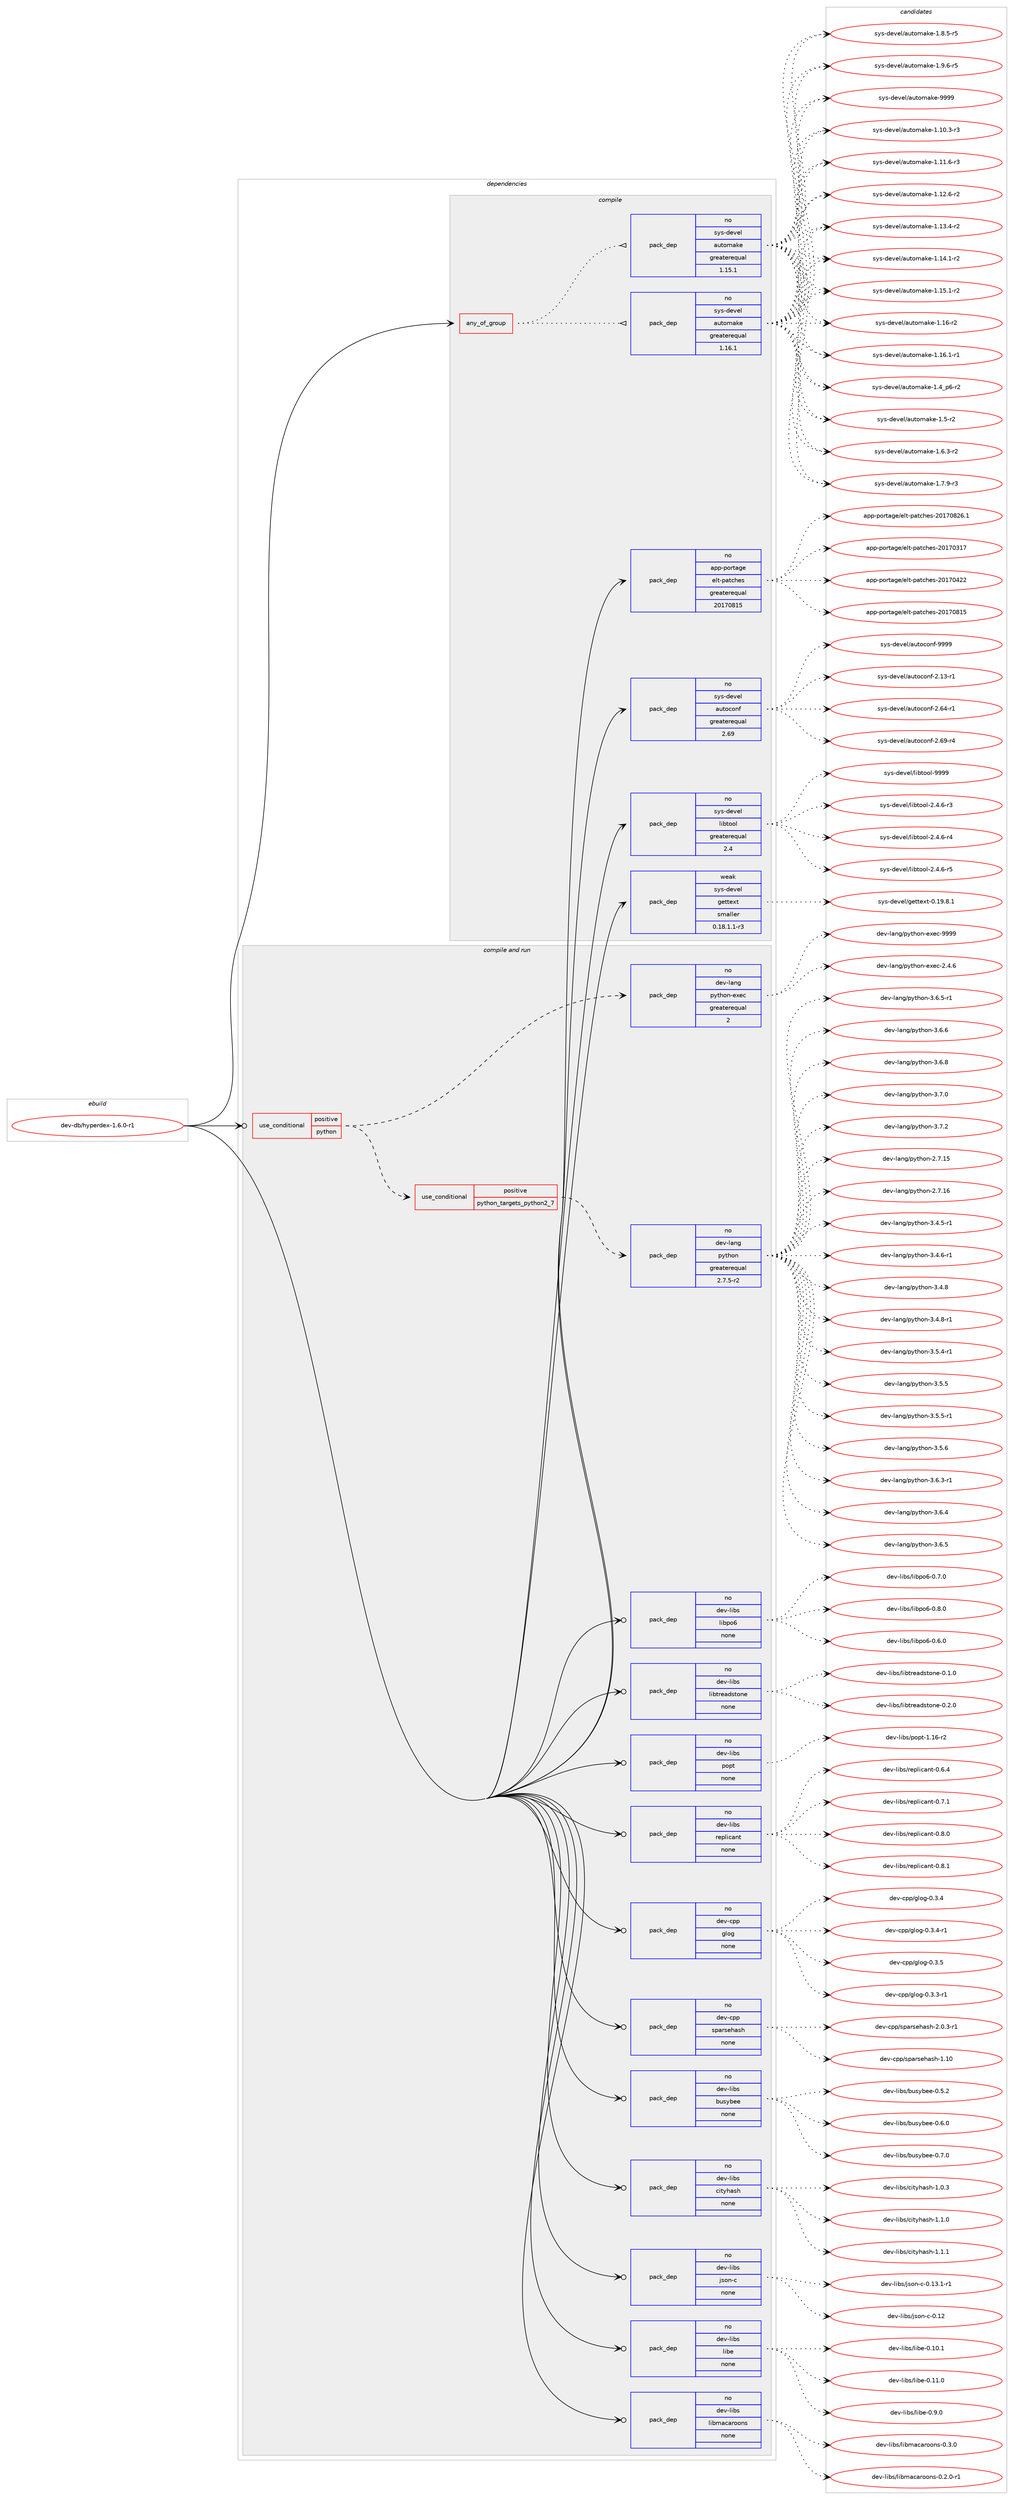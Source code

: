 digraph prolog {

# *************
# Graph options
# *************

newrank=true;
concentrate=true;
compound=true;
graph [rankdir=LR,fontname=Helvetica,fontsize=10,ranksep=1.5];#, ranksep=2.5, nodesep=0.2];
edge  [arrowhead=vee];
node  [fontname=Helvetica,fontsize=10];

# **********
# The ebuild
# **********

subgraph cluster_leftcol {
color=gray;
rank=same;
label=<<i>ebuild</i>>;
id [label="dev-db/hyperdex-1.6.0-r1", color=red, width=4, href="../dev-db/hyperdex-1.6.0-r1.svg"];
}

# ****************
# The dependencies
# ****************

subgraph cluster_midcol {
color=gray;
label=<<i>dependencies</i>>;
subgraph cluster_compile {
fillcolor="#eeeeee";
style=filled;
label=<<i>compile</i>>;
subgraph any20349 {
dependency1318152 [label=<<TABLE BORDER="0" CELLBORDER="1" CELLSPACING="0" CELLPADDING="4"><TR><TD CELLPADDING="10">any_of_group</TD></TR></TABLE>>, shape=none, color=red];subgraph pack940575 {
dependency1318153 [label=<<TABLE BORDER="0" CELLBORDER="1" CELLSPACING="0" CELLPADDING="4" WIDTH="220"><TR><TD ROWSPAN="6" CELLPADDING="30">pack_dep</TD></TR><TR><TD WIDTH="110">no</TD></TR><TR><TD>sys-devel</TD></TR><TR><TD>automake</TD></TR><TR><TD>greaterequal</TD></TR><TR><TD>1.16.1</TD></TR></TABLE>>, shape=none, color=blue];
}
dependency1318152:e -> dependency1318153:w [weight=20,style="dotted",arrowhead="oinv"];
subgraph pack940576 {
dependency1318154 [label=<<TABLE BORDER="0" CELLBORDER="1" CELLSPACING="0" CELLPADDING="4" WIDTH="220"><TR><TD ROWSPAN="6" CELLPADDING="30">pack_dep</TD></TR><TR><TD WIDTH="110">no</TD></TR><TR><TD>sys-devel</TD></TR><TR><TD>automake</TD></TR><TR><TD>greaterequal</TD></TR><TR><TD>1.15.1</TD></TR></TABLE>>, shape=none, color=blue];
}
dependency1318152:e -> dependency1318154:w [weight=20,style="dotted",arrowhead="oinv"];
}
id:e -> dependency1318152:w [weight=20,style="solid",arrowhead="vee"];
subgraph pack940577 {
dependency1318155 [label=<<TABLE BORDER="0" CELLBORDER="1" CELLSPACING="0" CELLPADDING="4" WIDTH="220"><TR><TD ROWSPAN="6" CELLPADDING="30">pack_dep</TD></TR><TR><TD WIDTH="110">no</TD></TR><TR><TD>app-portage</TD></TR><TR><TD>elt-patches</TD></TR><TR><TD>greaterequal</TD></TR><TR><TD>20170815</TD></TR></TABLE>>, shape=none, color=blue];
}
id:e -> dependency1318155:w [weight=20,style="solid",arrowhead="vee"];
subgraph pack940578 {
dependency1318156 [label=<<TABLE BORDER="0" CELLBORDER="1" CELLSPACING="0" CELLPADDING="4" WIDTH="220"><TR><TD ROWSPAN="6" CELLPADDING="30">pack_dep</TD></TR><TR><TD WIDTH="110">no</TD></TR><TR><TD>sys-devel</TD></TR><TR><TD>autoconf</TD></TR><TR><TD>greaterequal</TD></TR><TR><TD>2.69</TD></TR></TABLE>>, shape=none, color=blue];
}
id:e -> dependency1318156:w [weight=20,style="solid",arrowhead="vee"];
subgraph pack940579 {
dependency1318157 [label=<<TABLE BORDER="0" CELLBORDER="1" CELLSPACING="0" CELLPADDING="4" WIDTH="220"><TR><TD ROWSPAN="6" CELLPADDING="30">pack_dep</TD></TR><TR><TD WIDTH="110">no</TD></TR><TR><TD>sys-devel</TD></TR><TR><TD>libtool</TD></TR><TR><TD>greaterequal</TD></TR><TR><TD>2.4</TD></TR></TABLE>>, shape=none, color=blue];
}
id:e -> dependency1318157:w [weight=20,style="solid",arrowhead="vee"];
subgraph pack940580 {
dependency1318158 [label=<<TABLE BORDER="0" CELLBORDER="1" CELLSPACING="0" CELLPADDING="4" WIDTH="220"><TR><TD ROWSPAN="6" CELLPADDING="30">pack_dep</TD></TR><TR><TD WIDTH="110">weak</TD></TR><TR><TD>sys-devel</TD></TR><TR><TD>gettext</TD></TR><TR><TD>smaller</TD></TR><TR><TD>0.18.1.1-r3</TD></TR></TABLE>>, shape=none, color=blue];
}
id:e -> dependency1318158:w [weight=20,style="solid",arrowhead="vee"];
}
subgraph cluster_compileandrun {
fillcolor="#eeeeee";
style=filled;
label=<<i>compile and run</i>>;
subgraph cond356678 {
dependency1318159 [label=<<TABLE BORDER="0" CELLBORDER="1" CELLSPACING="0" CELLPADDING="4"><TR><TD ROWSPAN="3" CELLPADDING="10">use_conditional</TD></TR><TR><TD>positive</TD></TR><TR><TD>python</TD></TR></TABLE>>, shape=none, color=red];
subgraph cond356679 {
dependency1318160 [label=<<TABLE BORDER="0" CELLBORDER="1" CELLSPACING="0" CELLPADDING="4"><TR><TD ROWSPAN="3" CELLPADDING="10">use_conditional</TD></TR><TR><TD>positive</TD></TR><TR><TD>python_targets_python2_7</TD></TR></TABLE>>, shape=none, color=red];
subgraph pack940581 {
dependency1318161 [label=<<TABLE BORDER="0" CELLBORDER="1" CELLSPACING="0" CELLPADDING="4" WIDTH="220"><TR><TD ROWSPAN="6" CELLPADDING="30">pack_dep</TD></TR><TR><TD WIDTH="110">no</TD></TR><TR><TD>dev-lang</TD></TR><TR><TD>python</TD></TR><TR><TD>greaterequal</TD></TR><TR><TD>2.7.5-r2</TD></TR></TABLE>>, shape=none, color=blue];
}
dependency1318160:e -> dependency1318161:w [weight=20,style="dashed",arrowhead="vee"];
}
dependency1318159:e -> dependency1318160:w [weight=20,style="dashed",arrowhead="vee"];
subgraph pack940582 {
dependency1318162 [label=<<TABLE BORDER="0" CELLBORDER="1" CELLSPACING="0" CELLPADDING="4" WIDTH="220"><TR><TD ROWSPAN="6" CELLPADDING="30">pack_dep</TD></TR><TR><TD WIDTH="110">no</TD></TR><TR><TD>dev-lang</TD></TR><TR><TD>python-exec</TD></TR><TR><TD>greaterequal</TD></TR><TR><TD>2</TD></TR></TABLE>>, shape=none, color=blue];
}
dependency1318159:e -> dependency1318162:w [weight=20,style="dashed",arrowhead="vee"];
}
id:e -> dependency1318159:w [weight=20,style="solid",arrowhead="odotvee"];
subgraph pack940583 {
dependency1318163 [label=<<TABLE BORDER="0" CELLBORDER="1" CELLSPACING="0" CELLPADDING="4" WIDTH="220"><TR><TD ROWSPAN="6" CELLPADDING="30">pack_dep</TD></TR><TR><TD WIDTH="110">no</TD></TR><TR><TD>dev-cpp</TD></TR><TR><TD>glog</TD></TR><TR><TD>none</TD></TR><TR><TD></TD></TR></TABLE>>, shape=none, color=blue];
}
id:e -> dependency1318163:w [weight=20,style="solid",arrowhead="odotvee"];
subgraph pack940584 {
dependency1318164 [label=<<TABLE BORDER="0" CELLBORDER="1" CELLSPACING="0" CELLPADDING="4" WIDTH="220"><TR><TD ROWSPAN="6" CELLPADDING="30">pack_dep</TD></TR><TR><TD WIDTH="110">no</TD></TR><TR><TD>dev-cpp</TD></TR><TR><TD>sparsehash</TD></TR><TR><TD>none</TD></TR><TR><TD></TD></TR></TABLE>>, shape=none, color=blue];
}
id:e -> dependency1318164:w [weight=20,style="solid",arrowhead="odotvee"];
subgraph pack940585 {
dependency1318165 [label=<<TABLE BORDER="0" CELLBORDER="1" CELLSPACING="0" CELLPADDING="4" WIDTH="220"><TR><TD ROWSPAN="6" CELLPADDING="30">pack_dep</TD></TR><TR><TD WIDTH="110">no</TD></TR><TR><TD>dev-libs</TD></TR><TR><TD>busybee</TD></TR><TR><TD>none</TD></TR><TR><TD></TD></TR></TABLE>>, shape=none, color=blue];
}
id:e -> dependency1318165:w [weight=20,style="solid",arrowhead="odotvee"];
subgraph pack940586 {
dependency1318166 [label=<<TABLE BORDER="0" CELLBORDER="1" CELLSPACING="0" CELLPADDING="4" WIDTH="220"><TR><TD ROWSPAN="6" CELLPADDING="30">pack_dep</TD></TR><TR><TD WIDTH="110">no</TD></TR><TR><TD>dev-libs</TD></TR><TR><TD>cityhash</TD></TR><TR><TD>none</TD></TR><TR><TD></TD></TR></TABLE>>, shape=none, color=blue];
}
id:e -> dependency1318166:w [weight=20,style="solid",arrowhead="odotvee"];
subgraph pack940587 {
dependency1318167 [label=<<TABLE BORDER="0" CELLBORDER="1" CELLSPACING="0" CELLPADDING="4" WIDTH="220"><TR><TD ROWSPAN="6" CELLPADDING="30">pack_dep</TD></TR><TR><TD WIDTH="110">no</TD></TR><TR><TD>dev-libs</TD></TR><TR><TD>json-c</TD></TR><TR><TD>none</TD></TR><TR><TD></TD></TR></TABLE>>, shape=none, color=blue];
}
id:e -> dependency1318167:w [weight=20,style="solid",arrowhead="odotvee"];
subgraph pack940588 {
dependency1318168 [label=<<TABLE BORDER="0" CELLBORDER="1" CELLSPACING="0" CELLPADDING="4" WIDTH="220"><TR><TD ROWSPAN="6" CELLPADDING="30">pack_dep</TD></TR><TR><TD WIDTH="110">no</TD></TR><TR><TD>dev-libs</TD></TR><TR><TD>libe</TD></TR><TR><TD>none</TD></TR><TR><TD></TD></TR></TABLE>>, shape=none, color=blue];
}
id:e -> dependency1318168:w [weight=20,style="solid",arrowhead="odotvee"];
subgraph pack940589 {
dependency1318169 [label=<<TABLE BORDER="0" CELLBORDER="1" CELLSPACING="0" CELLPADDING="4" WIDTH="220"><TR><TD ROWSPAN="6" CELLPADDING="30">pack_dep</TD></TR><TR><TD WIDTH="110">no</TD></TR><TR><TD>dev-libs</TD></TR><TR><TD>libmacaroons</TD></TR><TR><TD>none</TD></TR><TR><TD></TD></TR></TABLE>>, shape=none, color=blue];
}
id:e -> dependency1318169:w [weight=20,style="solid",arrowhead="odotvee"];
subgraph pack940590 {
dependency1318170 [label=<<TABLE BORDER="0" CELLBORDER="1" CELLSPACING="0" CELLPADDING="4" WIDTH="220"><TR><TD ROWSPAN="6" CELLPADDING="30">pack_dep</TD></TR><TR><TD WIDTH="110">no</TD></TR><TR><TD>dev-libs</TD></TR><TR><TD>libpo6</TD></TR><TR><TD>none</TD></TR><TR><TD></TD></TR></TABLE>>, shape=none, color=blue];
}
id:e -> dependency1318170:w [weight=20,style="solid",arrowhead="odotvee"];
subgraph pack940591 {
dependency1318171 [label=<<TABLE BORDER="0" CELLBORDER="1" CELLSPACING="0" CELLPADDING="4" WIDTH="220"><TR><TD ROWSPAN="6" CELLPADDING="30">pack_dep</TD></TR><TR><TD WIDTH="110">no</TD></TR><TR><TD>dev-libs</TD></TR><TR><TD>libtreadstone</TD></TR><TR><TD>none</TD></TR><TR><TD></TD></TR></TABLE>>, shape=none, color=blue];
}
id:e -> dependency1318171:w [weight=20,style="solid",arrowhead="odotvee"];
subgraph pack940592 {
dependency1318172 [label=<<TABLE BORDER="0" CELLBORDER="1" CELLSPACING="0" CELLPADDING="4" WIDTH="220"><TR><TD ROWSPAN="6" CELLPADDING="30">pack_dep</TD></TR><TR><TD WIDTH="110">no</TD></TR><TR><TD>dev-libs</TD></TR><TR><TD>popt</TD></TR><TR><TD>none</TD></TR><TR><TD></TD></TR></TABLE>>, shape=none, color=blue];
}
id:e -> dependency1318172:w [weight=20,style="solid",arrowhead="odotvee"];
subgraph pack940593 {
dependency1318173 [label=<<TABLE BORDER="0" CELLBORDER="1" CELLSPACING="0" CELLPADDING="4" WIDTH="220"><TR><TD ROWSPAN="6" CELLPADDING="30">pack_dep</TD></TR><TR><TD WIDTH="110">no</TD></TR><TR><TD>dev-libs</TD></TR><TR><TD>replicant</TD></TR><TR><TD>none</TD></TR><TR><TD></TD></TR></TABLE>>, shape=none, color=blue];
}
id:e -> dependency1318173:w [weight=20,style="solid",arrowhead="odotvee"];
}
subgraph cluster_run {
fillcolor="#eeeeee";
style=filled;
label=<<i>run</i>>;
}
}

# **************
# The candidates
# **************

subgraph cluster_choices {
rank=same;
color=gray;
label=<<i>candidates</i>>;

subgraph choice940575 {
color=black;
nodesep=1;
choice11512111545100101118101108479711711611110997107101454946494846514511451 [label="sys-devel/automake-1.10.3-r3", color=red, width=4,href="../sys-devel/automake-1.10.3-r3.svg"];
choice11512111545100101118101108479711711611110997107101454946494946544511451 [label="sys-devel/automake-1.11.6-r3", color=red, width=4,href="../sys-devel/automake-1.11.6-r3.svg"];
choice11512111545100101118101108479711711611110997107101454946495046544511450 [label="sys-devel/automake-1.12.6-r2", color=red, width=4,href="../sys-devel/automake-1.12.6-r2.svg"];
choice11512111545100101118101108479711711611110997107101454946495146524511450 [label="sys-devel/automake-1.13.4-r2", color=red, width=4,href="../sys-devel/automake-1.13.4-r2.svg"];
choice11512111545100101118101108479711711611110997107101454946495246494511450 [label="sys-devel/automake-1.14.1-r2", color=red, width=4,href="../sys-devel/automake-1.14.1-r2.svg"];
choice11512111545100101118101108479711711611110997107101454946495346494511450 [label="sys-devel/automake-1.15.1-r2", color=red, width=4,href="../sys-devel/automake-1.15.1-r2.svg"];
choice1151211154510010111810110847971171161111099710710145494649544511450 [label="sys-devel/automake-1.16-r2", color=red, width=4,href="../sys-devel/automake-1.16-r2.svg"];
choice11512111545100101118101108479711711611110997107101454946495446494511449 [label="sys-devel/automake-1.16.1-r1", color=red, width=4,href="../sys-devel/automake-1.16.1-r1.svg"];
choice115121115451001011181011084797117116111109971071014549465295112544511450 [label="sys-devel/automake-1.4_p6-r2", color=red, width=4,href="../sys-devel/automake-1.4_p6-r2.svg"];
choice11512111545100101118101108479711711611110997107101454946534511450 [label="sys-devel/automake-1.5-r2", color=red, width=4,href="../sys-devel/automake-1.5-r2.svg"];
choice115121115451001011181011084797117116111109971071014549465446514511450 [label="sys-devel/automake-1.6.3-r2", color=red, width=4,href="../sys-devel/automake-1.6.3-r2.svg"];
choice115121115451001011181011084797117116111109971071014549465546574511451 [label="sys-devel/automake-1.7.9-r3", color=red, width=4,href="../sys-devel/automake-1.7.9-r3.svg"];
choice115121115451001011181011084797117116111109971071014549465646534511453 [label="sys-devel/automake-1.8.5-r5", color=red, width=4,href="../sys-devel/automake-1.8.5-r5.svg"];
choice115121115451001011181011084797117116111109971071014549465746544511453 [label="sys-devel/automake-1.9.6-r5", color=red, width=4,href="../sys-devel/automake-1.9.6-r5.svg"];
choice115121115451001011181011084797117116111109971071014557575757 [label="sys-devel/automake-9999", color=red, width=4,href="../sys-devel/automake-9999.svg"];
dependency1318153:e -> choice11512111545100101118101108479711711611110997107101454946494846514511451:w [style=dotted,weight="100"];
dependency1318153:e -> choice11512111545100101118101108479711711611110997107101454946494946544511451:w [style=dotted,weight="100"];
dependency1318153:e -> choice11512111545100101118101108479711711611110997107101454946495046544511450:w [style=dotted,weight="100"];
dependency1318153:e -> choice11512111545100101118101108479711711611110997107101454946495146524511450:w [style=dotted,weight="100"];
dependency1318153:e -> choice11512111545100101118101108479711711611110997107101454946495246494511450:w [style=dotted,weight="100"];
dependency1318153:e -> choice11512111545100101118101108479711711611110997107101454946495346494511450:w [style=dotted,weight="100"];
dependency1318153:e -> choice1151211154510010111810110847971171161111099710710145494649544511450:w [style=dotted,weight="100"];
dependency1318153:e -> choice11512111545100101118101108479711711611110997107101454946495446494511449:w [style=dotted,weight="100"];
dependency1318153:e -> choice115121115451001011181011084797117116111109971071014549465295112544511450:w [style=dotted,weight="100"];
dependency1318153:e -> choice11512111545100101118101108479711711611110997107101454946534511450:w [style=dotted,weight="100"];
dependency1318153:e -> choice115121115451001011181011084797117116111109971071014549465446514511450:w [style=dotted,weight="100"];
dependency1318153:e -> choice115121115451001011181011084797117116111109971071014549465546574511451:w [style=dotted,weight="100"];
dependency1318153:e -> choice115121115451001011181011084797117116111109971071014549465646534511453:w [style=dotted,weight="100"];
dependency1318153:e -> choice115121115451001011181011084797117116111109971071014549465746544511453:w [style=dotted,weight="100"];
dependency1318153:e -> choice115121115451001011181011084797117116111109971071014557575757:w [style=dotted,weight="100"];
}
subgraph choice940576 {
color=black;
nodesep=1;
choice11512111545100101118101108479711711611110997107101454946494846514511451 [label="sys-devel/automake-1.10.3-r3", color=red, width=4,href="../sys-devel/automake-1.10.3-r3.svg"];
choice11512111545100101118101108479711711611110997107101454946494946544511451 [label="sys-devel/automake-1.11.6-r3", color=red, width=4,href="../sys-devel/automake-1.11.6-r3.svg"];
choice11512111545100101118101108479711711611110997107101454946495046544511450 [label="sys-devel/automake-1.12.6-r2", color=red, width=4,href="../sys-devel/automake-1.12.6-r2.svg"];
choice11512111545100101118101108479711711611110997107101454946495146524511450 [label="sys-devel/automake-1.13.4-r2", color=red, width=4,href="../sys-devel/automake-1.13.4-r2.svg"];
choice11512111545100101118101108479711711611110997107101454946495246494511450 [label="sys-devel/automake-1.14.1-r2", color=red, width=4,href="../sys-devel/automake-1.14.1-r2.svg"];
choice11512111545100101118101108479711711611110997107101454946495346494511450 [label="sys-devel/automake-1.15.1-r2", color=red, width=4,href="../sys-devel/automake-1.15.1-r2.svg"];
choice1151211154510010111810110847971171161111099710710145494649544511450 [label="sys-devel/automake-1.16-r2", color=red, width=4,href="../sys-devel/automake-1.16-r2.svg"];
choice11512111545100101118101108479711711611110997107101454946495446494511449 [label="sys-devel/automake-1.16.1-r1", color=red, width=4,href="../sys-devel/automake-1.16.1-r1.svg"];
choice115121115451001011181011084797117116111109971071014549465295112544511450 [label="sys-devel/automake-1.4_p6-r2", color=red, width=4,href="../sys-devel/automake-1.4_p6-r2.svg"];
choice11512111545100101118101108479711711611110997107101454946534511450 [label="sys-devel/automake-1.5-r2", color=red, width=4,href="../sys-devel/automake-1.5-r2.svg"];
choice115121115451001011181011084797117116111109971071014549465446514511450 [label="sys-devel/automake-1.6.3-r2", color=red, width=4,href="../sys-devel/automake-1.6.3-r2.svg"];
choice115121115451001011181011084797117116111109971071014549465546574511451 [label="sys-devel/automake-1.7.9-r3", color=red, width=4,href="../sys-devel/automake-1.7.9-r3.svg"];
choice115121115451001011181011084797117116111109971071014549465646534511453 [label="sys-devel/automake-1.8.5-r5", color=red, width=4,href="../sys-devel/automake-1.8.5-r5.svg"];
choice115121115451001011181011084797117116111109971071014549465746544511453 [label="sys-devel/automake-1.9.6-r5", color=red, width=4,href="../sys-devel/automake-1.9.6-r5.svg"];
choice115121115451001011181011084797117116111109971071014557575757 [label="sys-devel/automake-9999", color=red, width=4,href="../sys-devel/automake-9999.svg"];
dependency1318154:e -> choice11512111545100101118101108479711711611110997107101454946494846514511451:w [style=dotted,weight="100"];
dependency1318154:e -> choice11512111545100101118101108479711711611110997107101454946494946544511451:w [style=dotted,weight="100"];
dependency1318154:e -> choice11512111545100101118101108479711711611110997107101454946495046544511450:w [style=dotted,weight="100"];
dependency1318154:e -> choice11512111545100101118101108479711711611110997107101454946495146524511450:w [style=dotted,weight="100"];
dependency1318154:e -> choice11512111545100101118101108479711711611110997107101454946495246494511450:w [style=dotted,weight="100"];
dependency1318154:e -> choice11512111545100101118101108479711711611110997107101454946495346494511450:w [style=dotted,weight="100"];
dependency1318154:e -> choice1151211154510010111810110847971171161111099710710145494649544511450:w [style=dotted,weight="100"];
dependency1318154:e -> choice11512111545100101118101108479711711611110997107101454946495446494511449:w [style=dotted,weight="100"];
dependency1318154:e -> choice115121115451001011181011084797117116111109971071014549465295112544511450:w [style=dotted,weight="100"];
dependency1318154:e -> choice11512111545100101118101108479711711611110997107101454946534511450:w [style=dotted,weight="100"];
dependency1318154:e -> choice115121115451001011181011084797117116111109971071014549465446514511450:w [style=dotted,weight="100"];
dependency1318154:e -> choice115121115451001011181011084797117116111109971071014549465546574511451:w [style=dotted,weight="100"];
dependency1318154:e -> choice115121115451001011181011084797117116111109971071014549465646534511453:w [style=dotted,weight="100"];
dependency1318154:e -> choice115121115451001011181011084797117116111109971071014549465746544511453:w [style=dotted,weight="100"];
dependency1318154:e -> choice115121115451001011181011084797117116111109971071014557575757:w [style=dotted,weight="100"];
}
subgraph choice940577 {
color=black;
nodesep=1;
choice97112112451121111141169710310147101108116451129711699104101115455048495548514955 [label="app-portage/elt-patches-20170317", color=red, width=4,href="../app-portage/elt-patches-20170317.svg"];
choice97112112451121111141169710310147101108116451129711699104101115455048495548525050 [label="app-portage/elt-patches-20170422", color=red, width=4,href="../app-portage/elt-patches-20170422.svg"];
choice97112112451121111141169710310147101108116451129711699104101115455048495548564953 [label="app-portage/elt-patches-20170815", color=red, width=4,href="../app-portage/elt-patches-20170815.svg"];
choice971121124511211111411697103101471011081164511297116991041011154550484955485650544649 [label="app-portage/elt-patches-20170826.1", color=red, width=4,href="../app-portage/elt-patches-20170826.1.svg"];
dependency1318155:e -> choice97112112451121111141169710310147101108116451129711699104101115455048495548514955:w [style=dotted,weight="100"];
dependency1318155:e -> choice97112112451121111141169710310147101108116451129711699104101115455048495548525050:w [style=dotted,weight="100"];
dependency1318155:e -> choice97112112451121111141169710310147101108116451129711699104101115455048495548564953:w [style=dotted,weight="100"];
dependency1318155:e -> choice971121124511211111411697103101471011081164511297116991041011154550484955485650544649:w [style=dotted,weight="100"];
}
subgraph choice940578 {
color=black;
nodesep=1;
choice1151211154510010111810110847971171161119911111010245504649514511449 [label="sys-devel/autoconf-2.13-r1", color=red, width=4,href="../sys-devel/autoconf-2.13-r1.svg"];
choice1151211154510010111810110847971171161119911111010245504654524511449 [label="sys-devel/autoconf-2.64-r1", color=red, width=4,href="../sys-devel/autoconf-2.64-r1.svg"];
choice1151211154510010111810110847971171161119911111010245504654574511452 [label="sys-devel/autoconf-2.69-r4", color=red, width=4,href="../sys-devel/autoconf-2.69-r4.svg"];
choice115121115451001011181011084797117116111991111101024557575757 [label="sys-devel/autoconf-9999", color=red, width=4,href="../sys-devel/autoconf-9999.svg"];
dependency1318156:e -> choice1151211154510010111810110847971171161119911111010245504649514511449:w [style=dotted,weight="100"];
dependency1318156:e -> choice1151211154510010111810110847971171161119911111010245504654524511449:w [style=dotted,weight="100"];
dependency1318156:e -> choice1151211154510010111810110847971171161119911111010245504654574511452:w [style=dotted,weight="100"];
dependency1318156:e -> choice115121115451001011181011084797117116111991111101024557575757:w [style=dotted,weight="100"];
}
subgraph choice940579 {
color=black;
nodesep=1;
choice1151211154510010111810110847108105981161111111084550465246544511451 [label="sys-devel/libtool-2.4.6-r3", color=red, width=4,href="../sys-devel/libtool-2.4.6-r3.svg"];
choice1151211154510010111810110847108105981161111111084550465246544511452 [label="sys-devel/libtool-2.4.6-r4", color=red, width=4,href="../sys-devel/libtool-2.4.6-r4.svg"];
choice1151211154510010111810110847108105981161111111084550465246544511453 [label="sys-devel/libtool-2.4.6-r5", color=red, width=4,href="../sys-devel/libtool-2.4.6-r5.svg"];
choice1151211154510010111810110847108105981161111111084557575757 [label="sys-devel/libtool-9999", color=red, width=4,href="../sys-devel/libtool-9999.svg"];
dependency1318157:e -> choice1151211154510010111810110847108105981161111111084550465246544511451:w [style=dotted,weight="100"];
dependency1318157:e -> choice1151211154510010111810110847108105981161111111084550465246544511452:w [style=dotted,weight="100"];
dependency1318157:e -> choice1151211154510010111810110847108105981161111111084550465246544511453:w [style=dotted,weight="100"];
dependency1318157:e -> choice1151211154510010111810110847108105981161111111084557575757:w [style=dotted,weight="100"];
}
subgraph choice940580 {
color=black;
nodesep=1;
choice1151211154510010111810110847103101116116101120116454846495746564649 [label="sys-devel/gettext-0.19.8.1", color=red, width=4,href="../sys-devel/gettext-0.19.8.1.svg"];
dependency1318158:e -> choice1151211154510010111810110847103101116116101120116454846495746564649:w [style=dotted,weight="100"];
}
subgraph choice940581 {
color=black;
nodesep=1;
choice10010111845108971101034711212111610411111045504655464953 [label="dev-lang/python-2.7.15", color=red, width=4,href="../dev-lang/python-2.7.15.svg"];
choice10010111845108971101034711212111610411111045504655464954 [label="dev-lang/python-2.7.16", color=red, width=4,href="../dev-lang/python-2.7.16.svg"];
choice1001011184510897110103471121211161041111104551465246534511449 [label="dev-lang/python-3.4.5-r1", color=red, width=4,href="../dev-lang/python-3.4.5-r1.svg"];
choice1001011184510897110103471121211161041111104551465246544511449 [label="dev-lang/python-3.4.6-r1", color=red, width=4,href="../dev-lang/python-3.4.6-r1.svg"];
choice100101118451089711010347112121116104111110455146524656 [label="dev-lang/python-3.4.8", color=red, width=4,href="../dev-lang/python-3.4.8.svg"];
choice1001011184510897110103471121211161041111104551465246564511449 [label="dev-lang/python-3.4.8-r1", color=red, width=4,href="../dev-lang/python-3.4.8-r1.svg"];
choice1001011184510897110103471121211161041111104551465346524511449 [label="dev-lang/python-3.5.4-r1", color=red, width=4,href="../dev-lang/python-3.5.4-r1.svg"];
choice100101118451089711010347112121116104111110455146534653 [label="dev-lang/python-3.5.5", color=red, width=4,href="../dev-lang/python-3.5.5.svg"];
choice1001011184510897110103471121211161041111104551465346534511449 [label="dev-lang/python-3.5.5-r1", color=red, width=4,href="../dev-lang/python-3.5.5-r1.svg"];
choice100101118451089711010347112121116104111110455146534654 [label="dev-lang/python-3.5.6", color=red, width=4,href="../dev-lang/python-3.5.6.svg"];
choice1001011184510897110103471121211161041111104551465446514511449 [label="dev-lang/python-3.6.3-r1", color=red, width=4,href="../dev-lang/python-3.6.3-r1.svg"];
choice100101118451089711010347112121116104111110455146544652 [label="dev-lang/python-3.6.4", color=red, width=4,href="../dev-lang/python-3.6.4.svg"];
choice100101118451089711010347112121116104111110455146544653 [label="dev-lang/python-3.6.5", color=red, width=4,href="../dev-lang/python-3.6.5.svg"];
choice1001011184510897110103471121211161041111104551465446534511449 [label="dev-lang/python-3.6.5-r1", color=red, width=4,href="../dev-lang/python-3.6.5-r1.svg"];
choice100101118451089711010347112121116104111110455146544654 [label="dev-lang/python-3.6.6", color=red, width=4,href="../dev-lang/python-3.6.6.svg"];
choice100101118451089711010347112121116104111110455146544656 [label="dev-lang/python-3.6.8", color=red, width=4,href="../dev-lang/python-3.6.8.svg"];
choice100101118451089711010347112121116104111110455146554648 [label="dev-lang/python-3.7.0", color=red, width=4,href="../dev-lang/python-3.7.0.svg"];
choice100101118451089711010347112121116104111110455146554650 [label="dev-lang/python-3.7.2", color=red, width=4,href="../dev-lang/python-3.7.2.svg"];
dependency1318161:e -> choice10010111845108971101034711212111610411111045504655464953:w [style=dotted,weight="100"];
dependency1318161:e -> choice10010111845108971101034711212111610411111045504655464954:w [style=dotted,weight="100"];
dependency1318161:e -> choice1001011184510897110103471121211161041111104551465246534511449:w [style=dotted,weight="100"];
dependency1318161:e -> choice1001011184510897110103471121211161041111104551465246544511449:w [style=dotted,weight="100"];
dependency1318161:e -> choice100101118451089711010347112121116104111110455146524656:w [style=dotted,weight="100"];
dependency1318161:e -> choice1001011184510897110103471121211161041111104551465246564511449:w [style=dotted,weight="100"];
dependency1318161:e -> choice1001011184510897110103471121211161041111104551465346524511449:w [style=dotted,weight="100"];
dependency1318161:e -> choice100101118451089711010347112121116104111110455146534653:w [style=dotted,weight="100"];
dependency1318161:e -> choice1001011184510897110103471121211161041111104551465346534511449:w [style=dotted,weight="100"];
dependency1318161:e -> choice100101118451089711010347112121116104111110455146534654:w [style=dotted,weight="100"];
dependency1318161:e -> choice1001011184510897110103471121211161041111104551465446514511449:w [style=dotted,weight="100"];
dependency1318161:e -> choice100101118451089711010347112121116104111110455146544652:w [style=dotted,weight="100"];
dependency1318161:e -> choice100101118451089711010347112121116104111110455146544653:w [style=dotted,weight="100"];
dependency1318161:e -> choice1001011184510897110103471121211161041111104551465446534511449:w [style=dotted,weight="100"];
dependency1318161:e -> choice100101118451089711010347112121116104111110455146544654:w [style=dotted,weight="100"];
dependency1318161:e -> choice100101118451089711010347112121116104111110455146544656:w [style=dotted,weight="100"];
dependency1318161:e -> choice100101118451089711010347112121116104111110455146554648:w [style=dotted,weight="100"];
dependency1318161:e -> choice100101118451089711010347112121116104111110455146554650:w [style=dotted,weight="100"];
}
subgraph choice940582 {
color=black;
nodesep=1;
choice1001011184510897110103471121211161041111104510112010199455046524654 [label="dev-lang/python-exec-2.4.6", color=red, width=4,href="../dev-lang/python-exec-2.4.6.svg"];
choice10010111845108971101034711212111610411111045101120101994557575757 [label="dev-lang/python-exec-9999", color=red, width=4,href="../dev-lang/python-exec-9999.svg"];
dependency1318162:e -> choice1001011184510897110103471121211161041111104510112010199455046524654:w [style=dotted,weight="100"];
dependency1318162:e -> choice10010111845108971101034711212111610411111045101120101994557575757:w [style=dotted,weight="100"];
}
subgraph choice940583 {
color=black;
nodesep=1;
choice1001011184599112112471031081111034548465146514511449 [label="dev-cpp/glog-0.3.3-r1", color=red, width=4,href="../dev-cpp/glog-0.3.3-r1.svg"];
choice100101118459911211247103108111103454846514652 [label="dev-cpp/glog-0.3.4", color=red, width=4,href="../dev-cpp/glog-0.3.4.svg"];
choice1001011184599112112471031081111034548465146524511449 [label="dev-cpp/glog-0.3.4-r1", color=red, width=4,href="../dev-cpp/glog-0.3.4-r1.svg"];
choice100101118459911211247103108111103454846514653 [label="dev-cpp/glog-0.3.5", color=red, width=4,href="../dev-cpp/glog-0.3.5.svg"];
dependency1318163:e -> choice1001011184599112112471031081111034548465146514511449:w [style=dotted,weight="100"];
dependency1318163:e -> choice100101118459911211247103108111103454846514652:w [style=dotted,weight="100"];
dependency1318163:e -> choice1001011184599112112471031081111034548465146524511449:w [style=dotted,weight="100"];
dependency1318163:e -> choice100101118459911211247103108111103454846514653:w [style=dotted,weight="100"];
}
subgraph choice940584 {
color=black;
nodesep=1;
choice10010111845991121124711511297114115101104971151044549464948 [label="dev-cpp/sparsehash-1.10", color=red, width=4,href="../dev-cpp/sparsehash-1.10.svg"];
choice10010111845991121124711511297114115101104971151044550464846514511449 [label="dev-cpp/sparsehash-2.0.3-r1", color=red, width=4,href="../dev-cpp/sparsehash-2.0.3-r1.svg"];
dependency1318164:e -> choice10010111845991121124711511297114115101104971151044549464948:w [style=dotted,weight="100"];
dependency1318164:e -> choice10010111845991121124711511297114115101104971151044550464846514511449:w [style=dotted,weight="100"];
}
subgraph choice940585 {
color=black;
nodesep=1;
choice1001011184510810598115479811711512198101101454846534650 [label="dev-libs/busybee-0.5.2", color=red, width=4,href="../dev-libs/busybee-0.5.2.svg"];
choice1001011184510810598115479811711512198101101454846544648 [label="dev-libs/busybee-0.6.0", color=red, width=4,href="../dev-libs/busybee-0.6.0.svg"];
choice1001011184510810598115479811711512198101101454846554648 [label="dev-libs/busybee-0.7.0", color=red, width=4,href="../dev-libs/busybee-0.7.0.svg"];
dependency1318165:e -> choice1001011184510810598115479811711512198101101454846534650:w [style=dotted,weight="100"];
dependency1318165:e -> choice1001011184510810598115479811711512198101101454846544648:w [style=dotted,weight="100"];
dependency1318165:e -> choice1001011184510810598115479811711512198101101454846554648:w [style=dotted,weight="100"];
}
subgraph choice940586 {
color=black;
nodesep=1;
choice1001011184510810598115479910511612110497115104454946484651 [label="dev-libs/cityhash-1.0.3", color=red, width=4,href="../dev-libs/cityhash-1.0.3.svg"];
choice1001011184510810598115479910511612110497115104454946494648 [label="dev-libs/cityhash-1.1.0", color=red, width=4,href="../dev-libs/cityhash-1.1.0.svg"];
choice1001011184510810598115479910511612110497115104454946494649 [label="dev-libs/cityhash-1.1.1", color=red, width=4,href="../dev-libs/cityhash-1.1.1.svg"];
dependency1318166:e -> choice1001011184510810598115479910511612110497115104454946484651:w [style=dotted,weight="100"];
dependency1318166:e -> choice1001011184510810598115479910511612110497115104454946494648:w [style=dotted,weight="100"];
dependency1318166:e -> choice1001011184510810598115479910511612110497115104454946494649:w [style=dotted,weight="100"];
}
subgraph choice940587 {
color=black;
nodesep=1;
choice10010111845108105981154710611511111045994548464950 [label="dev-libs/json-c-0.12", color=red, width=4,href="../dev-libs/json-c-0.12.svg"];
choice1001011184510810598115471061151111104599454846495146494511449 [label="dev-libs/json-c-0.13.1-r1", color=red, width=4,href="../dev-libs/json-c-0.13.1-r1.svg"];
dependency1318167:e -> choice10010111845108105981154710611511111045994548464950:w [style=dotted,weight="100"];
dependency1318167:e -> choice1001011184510810598115471061151111104599454846495146494511449:w [style=dotted,weight="100"];
}
subgraph choice940588 {
color=black;
nodesep=1;
choice1001011184510810598115471081059810145484649484649 [label="dev-libs/libe-0.10.1", color=red, width=4,href="../dev-libs/libe-0.10.1.svg"];
choice1001011184510810598115471081059810145484649494648 [label="dev-libs/libe-0.11.0", color=red, width=4,href="../dev-libs/libe-0.11.0.svg"];
choice10010111845108105981154710810598101454846574648 [label="dev-libs/libe-0.9.0", color=red, width=4,href="../dev-libs/libe-0.9.0.svg"];
dependency1318168:e -> choice1001011184510810598115471081059810145484649484649:w [style=dotted,weight="100"];
dependency1318168:e -> choice1001011184510810598115471081059810145484649494648:w [style=dotted,weight="100"];
dependency1318168:e -> choice10010111845108105981154710810598101454846574648:w [style=dotted,weight="100"];
}
subgraph choice940589 {
color=black;
nodesep=1;
choice100101118451081059811547108105981099799971141111111101154548465046484511449 [label="dev-libs/libmacaroons-0.2.0-r1", color=red, width=4,href="../dev-libs/libmacaroons-0.2.0-r1.svg"];
choice10010111845108105981154710810598109979997114111111110115454846514648 [label="dev-libs/libmacaroons-0.3.0", color=red, width=4,href="../dev-libs/libmacaroons-0.3.0.svg"];
dependency1318169:e -> choice100101118451081059811547108105981099799971141111111101154548465046484511449:w [style=dotted,weight="100"];
dependency1318169:e -> choice10010111845108105981154710810598109979997114111111110115454846514648:w [style=dotted,weight="100"];
}
subgraph choice940590 {
color=black;
nodesep=1;
choice1001011184510810598115471081059811211154454846544648 [label="dev-libs/libpo6-0.6.0", color=red, width=4,href="../dev-libs/libpo6-0.6.0.svg"];
choice1001011184510810598115471081059811211154454846554648 [label="dev-libs/libpo6-0.7.0", color=red, width=4,href="../dev-libs/libpo6-0.7.0.svg"];
choice1001011184510810598115471081059811211154454846564648 [label="dev-libs/libpo6-0.8.0", color=red, width=4,href="../dev-libs/libpo6-0.8.0.svg"];
dependency1318170:e -> choice1001011184510810598115471081059811211154454846544648:w [style=dotted,weight="100"];
dependency1318170:e -> choice1001011184510810598115471081059811211154454846554648:w [style=dotted,weight="100"];
dependency1318170:e -> choice1001011184510810598115471081059811211154454846564648:w [style=dotted,weight="100"];
}
subgraph choice940591 {
color=black;
nodesep=1;
choice1001011184510810598115471081059811611410197100115116111110101454846494648 [label="dev-libs/libtreadstone-0.1.0", color=red, width=4,href="../dev-libs/libtreadstone-0.1.0.svg"];
choice1001011184510810598115471081059811611410197100115116111110101454846504648 [label="dev-libs/libtreadstone-0.2.0", color=red, width=4,href="../dev-libs/libtreadstone-0.2.0.svg"];
dependency1318171:e -> choice1001011184510810598115471081059811611410197100115116111110101454846494648:w [style=dotted,weight="100"];
dependency1318171:e -> choice1001011184510810598115471081059811611410197100115116111110101454846504648:w [style=dotted,weight="100"];
}
subgraph choice940592 {
color=black;
nodesep=1;
choice10010111845108105981154711211111211645494649544511450 [label="dev-libs/popt-1.16-r2", color=red, width=4,href="../dev-libs/popt-1.16-r2.svg"];
dependency1318172:e -> choice10010111845108105981154711211111211645494649544511450:w [style=dotted,weight="100"];
}
subgraph choice940593 {
color=black;
nodesep=1;
choice1001011184510810598115471141011121081059997110116454846544652 [label="dev-libs/replicant-0.6.4", color=red, width=4,href="../dev-libs/replicant-0.6.4.svg"];
choice1001011184510810598115471141011121081059997110116454846554649 [label="dev-libs/replicant-0.7.1", color=red, width=4,href="../dev-libs/replicant-0.7.1.svg"];
choice1001011184510810598115471141011121081059997110116454846564648 [label="dev-libs/replicant-0.8.0", color=red, width=4,href="../dev-libs/replicant-0.8.0.svg"];
choice1001011184510810598115471141011121081059997110116454846564649 [label="dev-libs/replicant-0.8.1", color=red, width=4,href="../dev-libs/replicant-0.8.1.svg"];
dependency1318173:e -> choice1001011184510810598115471141011121081059997110116454846544652:w [style=dotted,weight="100"];
dependency1318173:e -> choice1001011184510810598115471141011121081059997110116454846554649:w [style=dotted,weight="100"];
dependency1318173:e -> choice1001011184510810598115471141011121081059997110116454846564648:w [style=dotted,weight="100"];
dependency1318173:e -> choice1001011184510810598115471141011121081059997110116454846564649:w [style=dotted,weight="100"];
}
}

}
